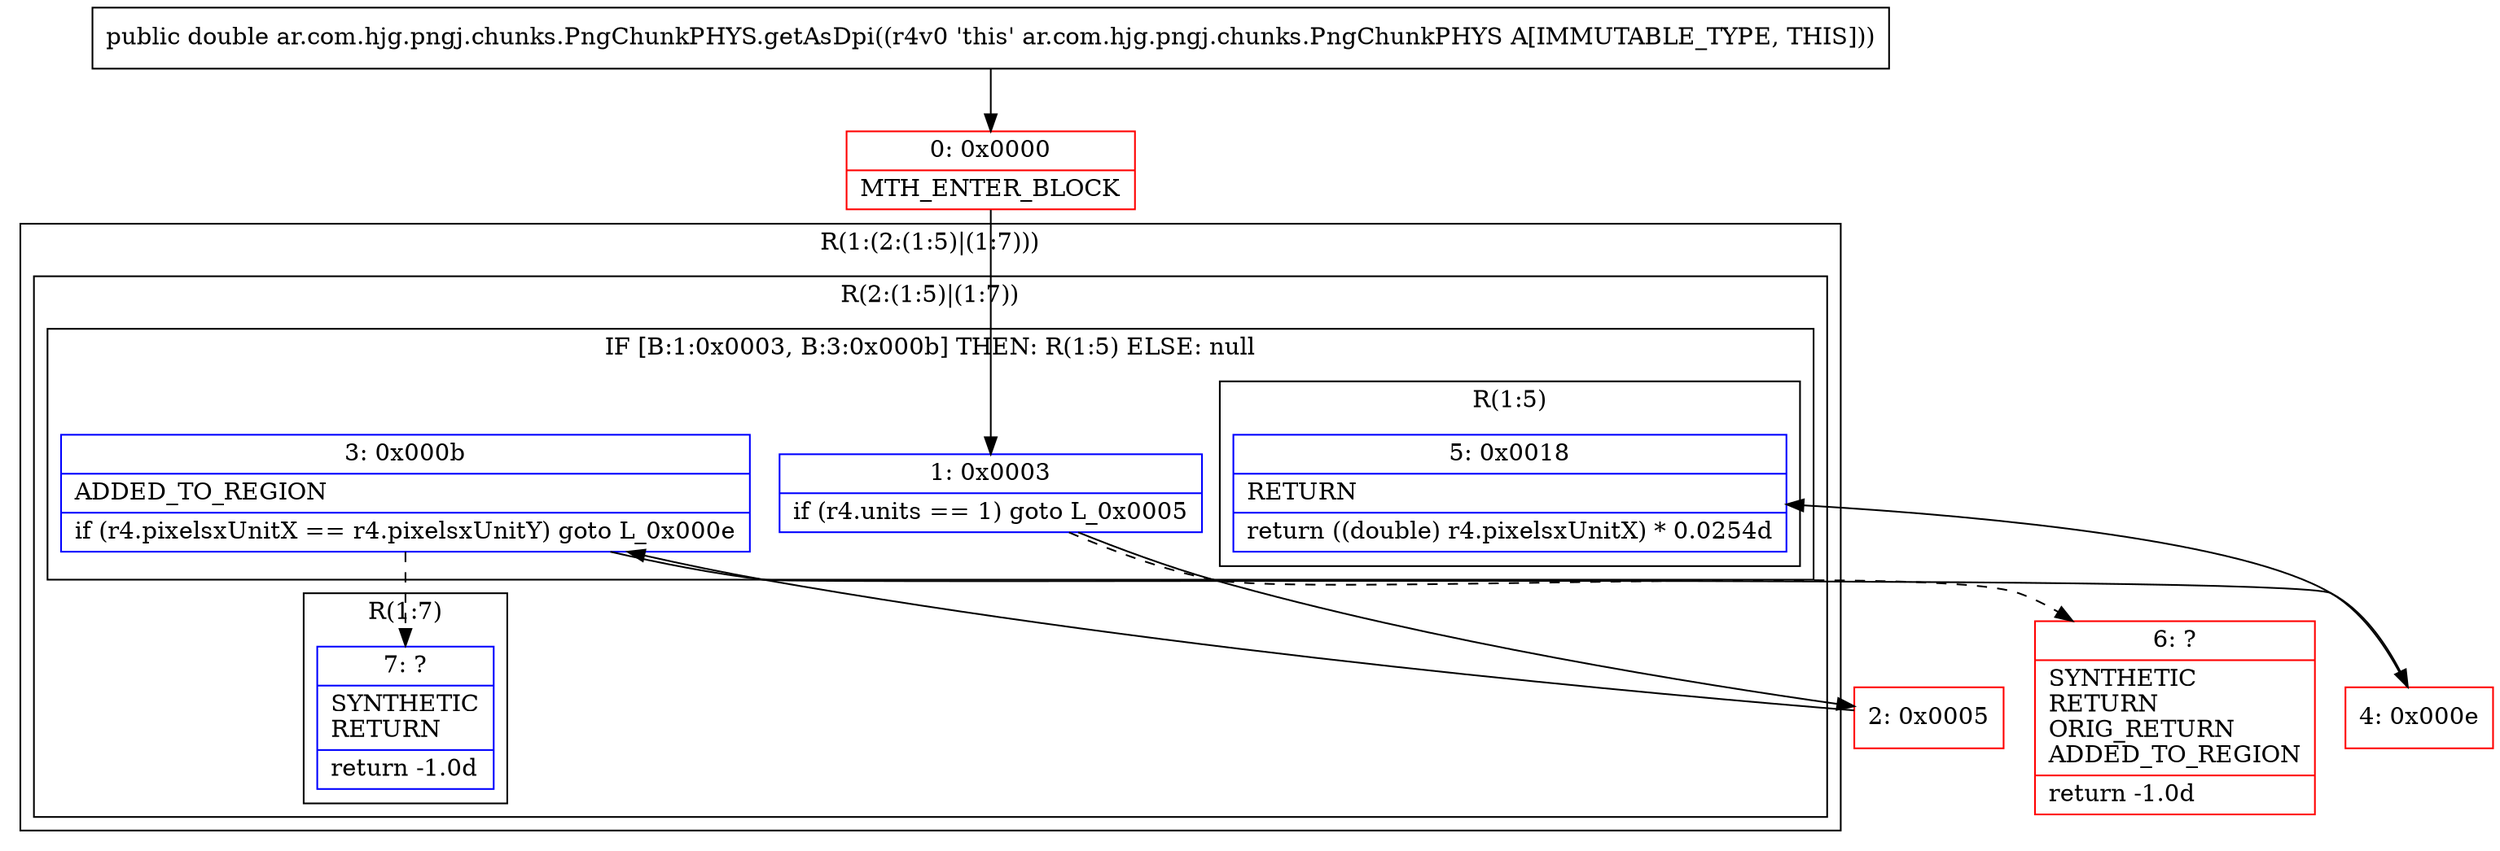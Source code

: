 digraph "CFG forar.com.hjg.pngj.chunks.PngChunkPHYS.getAsDpi()D" {
subgraph cluster_Region_1376756606 {
label = "R(1:(2:(1:5)|(1:7)))";
node [shape=record,color=blue];
subgraph cluster_Region_647530262 {
label = "R(2:(1:5)|(1:7))";
node [shape=record,color=blue];
subgraph cluster_IfRegion_1736396830 {
label = "IF [B:1:0x0003, B:3:0x000b] THEN: R(1:5) ELSE: null";
node [shape=record,color=blue];
Node_1 [shape=record,label="{1\:\ 0x0003|if (r4.units == 1) goto L_0x0005\l}"];
Node_3 [shape=record,label="{3\:\ 0x000b|ADDED_TO_REGION\l|if (r4.pixelsxUnitX == r4.pixelsxUnitY) goto L_0x000e\l}"];
subgraph cluster_Region_630637769 {
label = "R(1:5)";
node [shape=record,color=blue];
Node_5 [shape=record,label="{5\:\ 0x0018|RETURN\l|return ((double) r4.pixelsxUnitX) * 0.0254d\l}"];
}
}
subgraph cluster_Region_170755926 {
label = "R(1:7)";
node [shape=record,color=blue];
Node_7 [shape=record,label="{7\:\ ?|SYNTHETIC\lRETURN\l|return \-1.0d\l}"];
}
}
}
Node_0 [shape=record,color=red,label="{0\:\ 0x0000|MTH_ENTER_BLOCK\l}"];
Node_2 [shape=record,color=red,label="{2\:\ 0x0005}"];
Node_4 [shape=record,color=red,label="{4\:\ 0x000e}"];
Node_6 [shape=record,color=red,label="{6\:\ ?|SYNTHETIC\lRETURN\lORIG_RETURN\lADDED_TO_REGION\l|return \-1.0d\l}"];
MethodNode[shape=record,label="{public double ar.com.hjg.pngj.chunks.PngChunkPHYS.getAsDpi((r4v0 'this' ar.com.hjg.pngj.chunks.PngChunkPHYS A[IMMUTABLE_TYPE, THIS])) }"];
MethodNode -> Node_0;
Node_1 -> Node_2;
Node_1 -> Node_6[style=dashed];
Node_3 -> Node_4;
Node_3 -> Node_7[style=dashed];
Node_0 -> Node_1;
Node_2 -> Node_3;
Node_4 -> Node_5;
}

